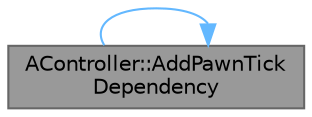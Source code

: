 digraph "AController::AddPawnTickDependency"
{
 // INTERACTIVE_SVG=YES
 // LATEX_PDF_SIZE
  bgcolor="transparent";
  edge [fontname=Helvetica,fontsize=10,labelfontname=Helvetica,labelfontsize=10];
  node [fontname=Helvetica,fontsize=10,shape=box,height=0.2,width=0.4];
  rankdir="LR";
  Node1 [id="Node000001",label="AController::AddPawnTick\lDependency",height=0.2,width=0.4,color="gray40", fillcolor="grey60", style="filled", fontcolor="black",tooltip="Add dependency that makes us tick before the given Pawn."];
  Node1 -> Node1 [id="edge1_Node000001_Node000001",color="steelblue1",style="solid",tooltip=" "];
}
